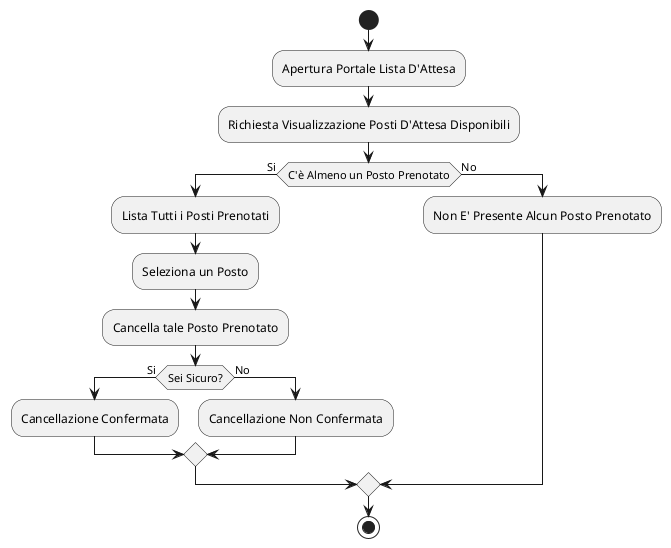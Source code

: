 @startuml

start

:Apertura Portale Lista D'Attesa;

:Richiesta Visualizzazione Posti D'Attesa Disponibili;

if (C'è Almeno un Posto Prenotato) then (Si)

    :Lista Tutti i Posti Prenotati;
    
    :Seleziona un Posto;
    
    :Cancella tale Posto Prenotato;
    
    if (Sei Sicuro?) then (Si)
    
        :Cancellazione Confermata;
        
    else (No)
    
        :Cancellazione Non Confermata;
        
    endif
    
else (No)
    
    :Non E' Presente Alcun Posto Prenotato;
    
endif

stop

@enduml
